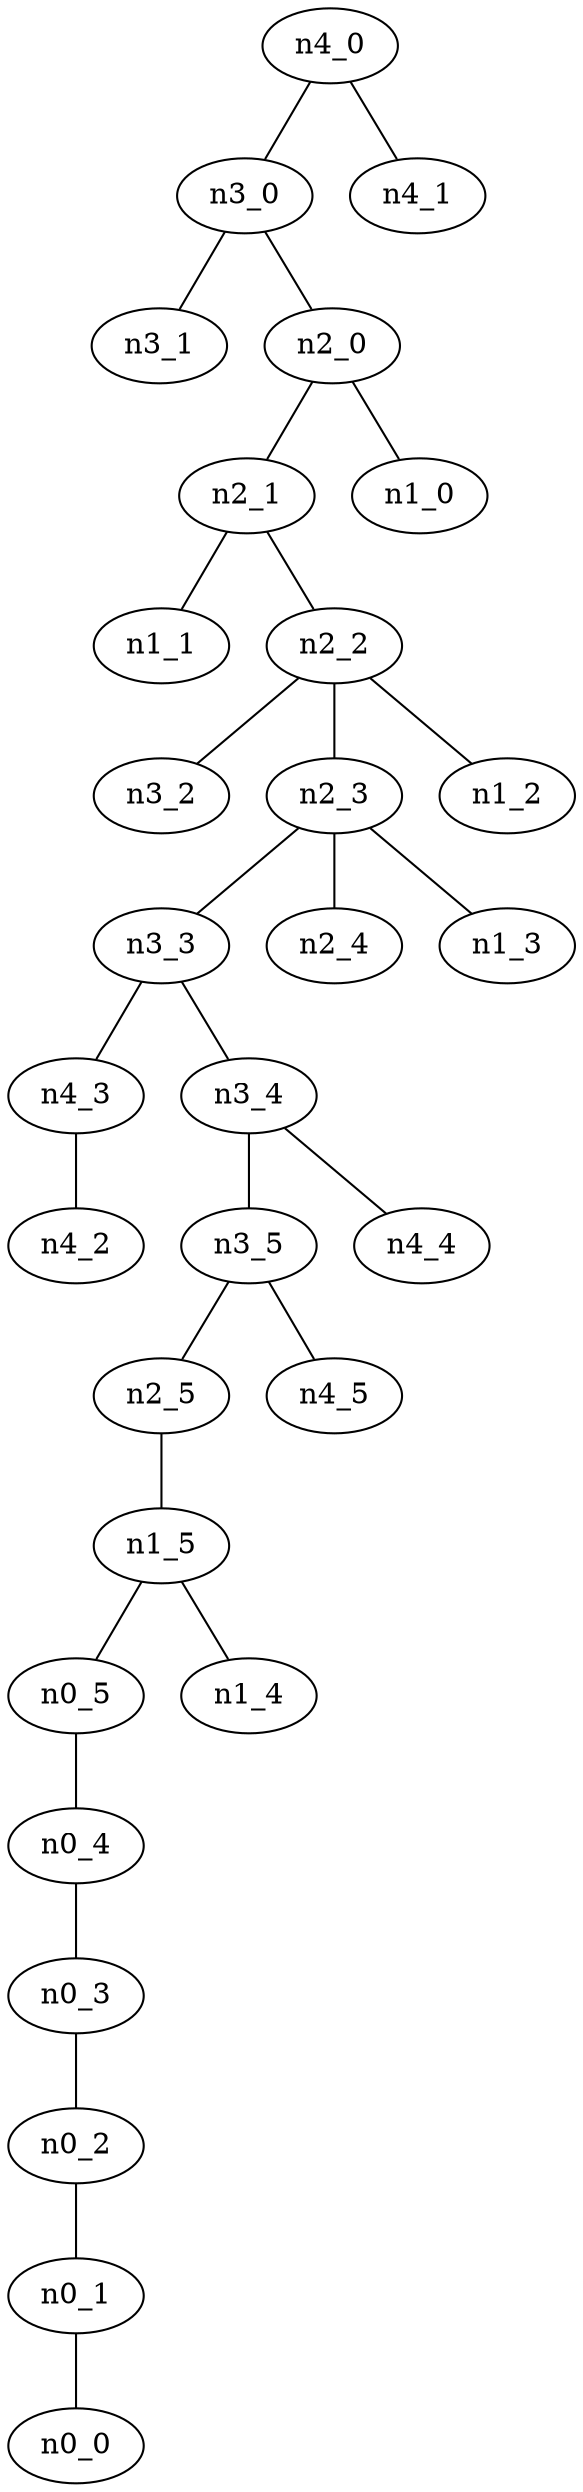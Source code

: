 graph G {
"n4_0";
"n0_5";
"n0_4";
"n1_1";
"n3_0";
"n4_1";
"n0_1";
"n3_5";
"n3_2";
"n3_1";
"n3_3";
"n2_2";
"n1_5";
"n2_1";
"n0_2";
"n4_3";
"n4_2";
"n2_5";
"n1_0";
"n4_4";
"n2_4";
"n2_3";
"n4_5";
"n1_2";
"n1_4";
"n1_3";
"n3_4";
"n2_0";
"n0_0";
"n0_3";
    "n3_4" -- "n4_4";
    "n2_0" -- "n1_0";
    "n3_0" -- "n3_1";
    "n3_3" -- "n4_3";
    "n2_3" -- "n2_4";
    "n2_2" -- "n3_2";
    "n3_5" -- "n2_5";
    "n0_5" -- "n0_4";
    "n2_3" -- "n1_3";
    "n3_3" -- "n3_4";
    "n0_3" -- "n0_2";
    "n2_1" -- "n1_1";
    "n2_2" -- "n1_2";
    "n0_4" -- "n0_3";
    "n1_5" -- "n1_4";
    "n3_5" -- "n4_5";
    "n4_0" -- "n4_1";
    "n2_0" -- "n2_1";
    "n4_0" -- "n3_0";
    "n2_2" -- "n2_3";
    "n3_0" -- "n2_0";
    "n4_3" -- "n4_2";
    "n2_3" -- "n3_3";
    "n2_5" -- "n1_5";
    "n2_1" -- "n2_2";
    "n3_4" -- "n3_5";
    "n0_1" -- "n0_0";
    "n1_5" -- "n0_5";
    "n0_2" -- "n0_1";
}
